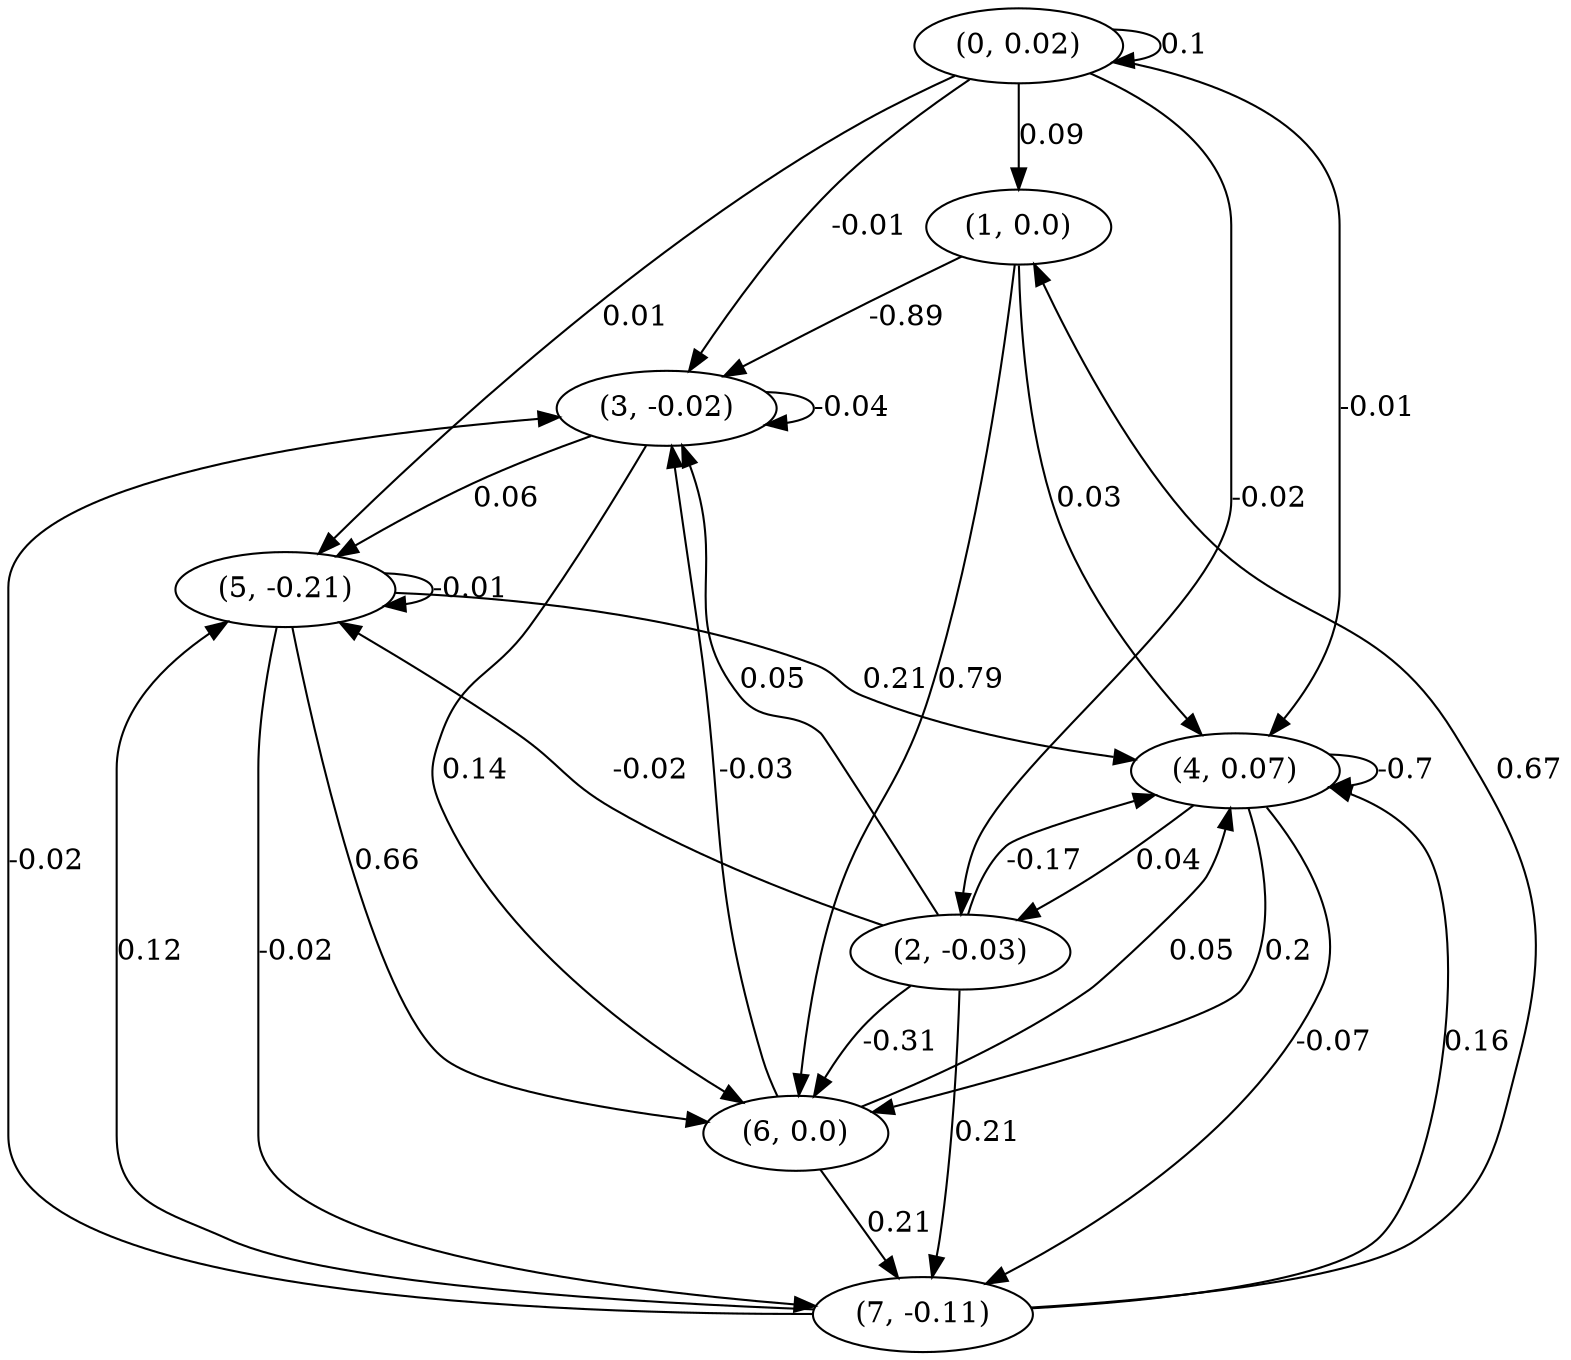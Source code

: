 digraph {
    0 [ label = "(0, 0.02)" ]
    1 [ label = "(1, 0.0)" ]
    2 [ label = "(2, -0.03)" ]
    3 [ label = "(3, -0.02)" ]
    4 [ label = "(4, 0.07)" ]
    5 [ label = "(5, -0.21)" ]
    6 [ label = "(6, 0.0)" ]
    7 [ label = "(7, -0.11)" ]
    0 -> 0 [ label = "0.1" ]
    3 -> 3 [ label = "-0.04" ]
    4 -> 4 [ label = "-0.7" ]
    5 -> 5 [ label = "-0.01" ]
    0 -> 1 [ label = "0.09" ]
    7 -> 1 [ label = "0.67" ]
    0 -> 2 [ label = "-0.02" ]
    4 -> 2 [ label = "0.04" ]
    0 -> 3 [ label = "-0.01" ]
    1 -> 3 [ label = "-0.89" ]
    2 -> 3 [ label = "0.05" ]
    6 -> 3 [ label = "-0.03" ]
    7 -> 3 [ label = "-0.02" ]
    0 -> 4 [ label = "-0.01" ]
    1 -> 4 [ label = "0.03" ]
    2 -> 4 [ label = "-0.17" ]
    5 -> 4 [ label = "0.21" ]
    6 -> 4 [ label = "0.05" ]
    7 -> 4 [ label = "0.16" ]
    0 -> 5 [ label = "0.01" ]
    2 -> 5 [ label = "-0.02" ]
    3 -> 5 [ label = "0.06" ]
    7 -> 5 [ label = "0.12" ]
    1 -> 6 [ label = "0.79" ]
    2 -> 6 [ label = "-0.31" ]
    3 -> 6 [ label = "0.14" ]
    4 -> 6 [ label = "0.2" ]
    5 -> 6 [ label = "0.66" ]
    2 -> 7 [ label = "0.21" ]
    4 -> 7 [ label = "-0.07" ]
    5 -> 7 [ label = "-0.02" ]
    6 -> 7 [ label = "0.21" ]
}

